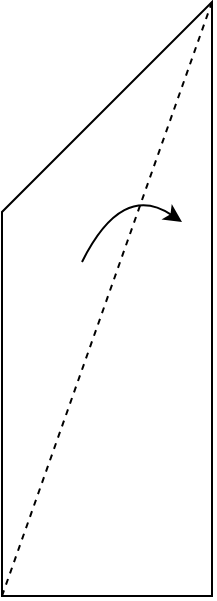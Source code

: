 <mxfile version="12.6.5" type="device"><diagram id="EKXJLbzA9zOi75ItJXN1" name="Page-1"><mxGraphModel dx="786" dy="527" grid="1" gridSize="10" guides="1" tooltips="1" connect="1" arrows="1" fold="1" page="1" pageScale="1" pageWidth="850" pageHeight="1100" math="0" shadow="0"><root><mxCell id="0"/><mxCell id="1" parent="0"/><mxCell id="Pw-Y2lYdPyCCrm_OCtL7-2" value="" style="group" parent="1" vertex="1" connectable="0"><mxGeometry x="280" y="160" width="105" height="297" as="geometry"/></mxCell><mxCell id="dphUevICBxBkhLQJ8Ndf-1" value="" style="shape=card;whiteSpace=wrap;html=1;size=120;" parent="Pw-Y2lYdPyCCrm_OCtL7-2" vertex="1"><mxGeometry width="105" height="297" as="geometry"/></mxCell><mxCell id="dphUevICBxBkhLQJ8Ndf-3" value="" style="endArrow=none;html=1;entryX=1;entryY=0;entryDx=0;entryDy=0;entryPerimeter=0;exitX=0;exitY=1;exitDx=0;exitDy=0;exitPerimeter=0;dashed=1;" parent="Pw-Y2lYdPyCCrm_OCtL7-2" source="dphUevICBxBkhLQJ8Ndf-1" target="dphUevICBxBkhLQJ8Ndf-1" edge="1"><mxGeometry width="50" height="50" relative="1" as="geometry"><mxPoint y="410" as="sourcePoint"/><mxPoint x="50" y="360" as="targetPoint"/></mxGeometry></mxCell><mxCell id="EVFjaGx5EjxV6m0pxPvx-1" value="" style="curved=1;endArrow=classic;html=1;" edge="1" parent="Pw-Y2lYdPyCCrm_OCtL7-2"><mxGeometry width="50" height="50" relative="1" as="geometry"><mxPoint x="40" y="130" as="sourcePoint"/><mxPoint x="90" y="110" as="targetPoint"/><Array as="points"><mxPoint x="60" y="90"/></Array></mxGeometry></mxCell></root></mxGraphModel></diagram></mxfile>